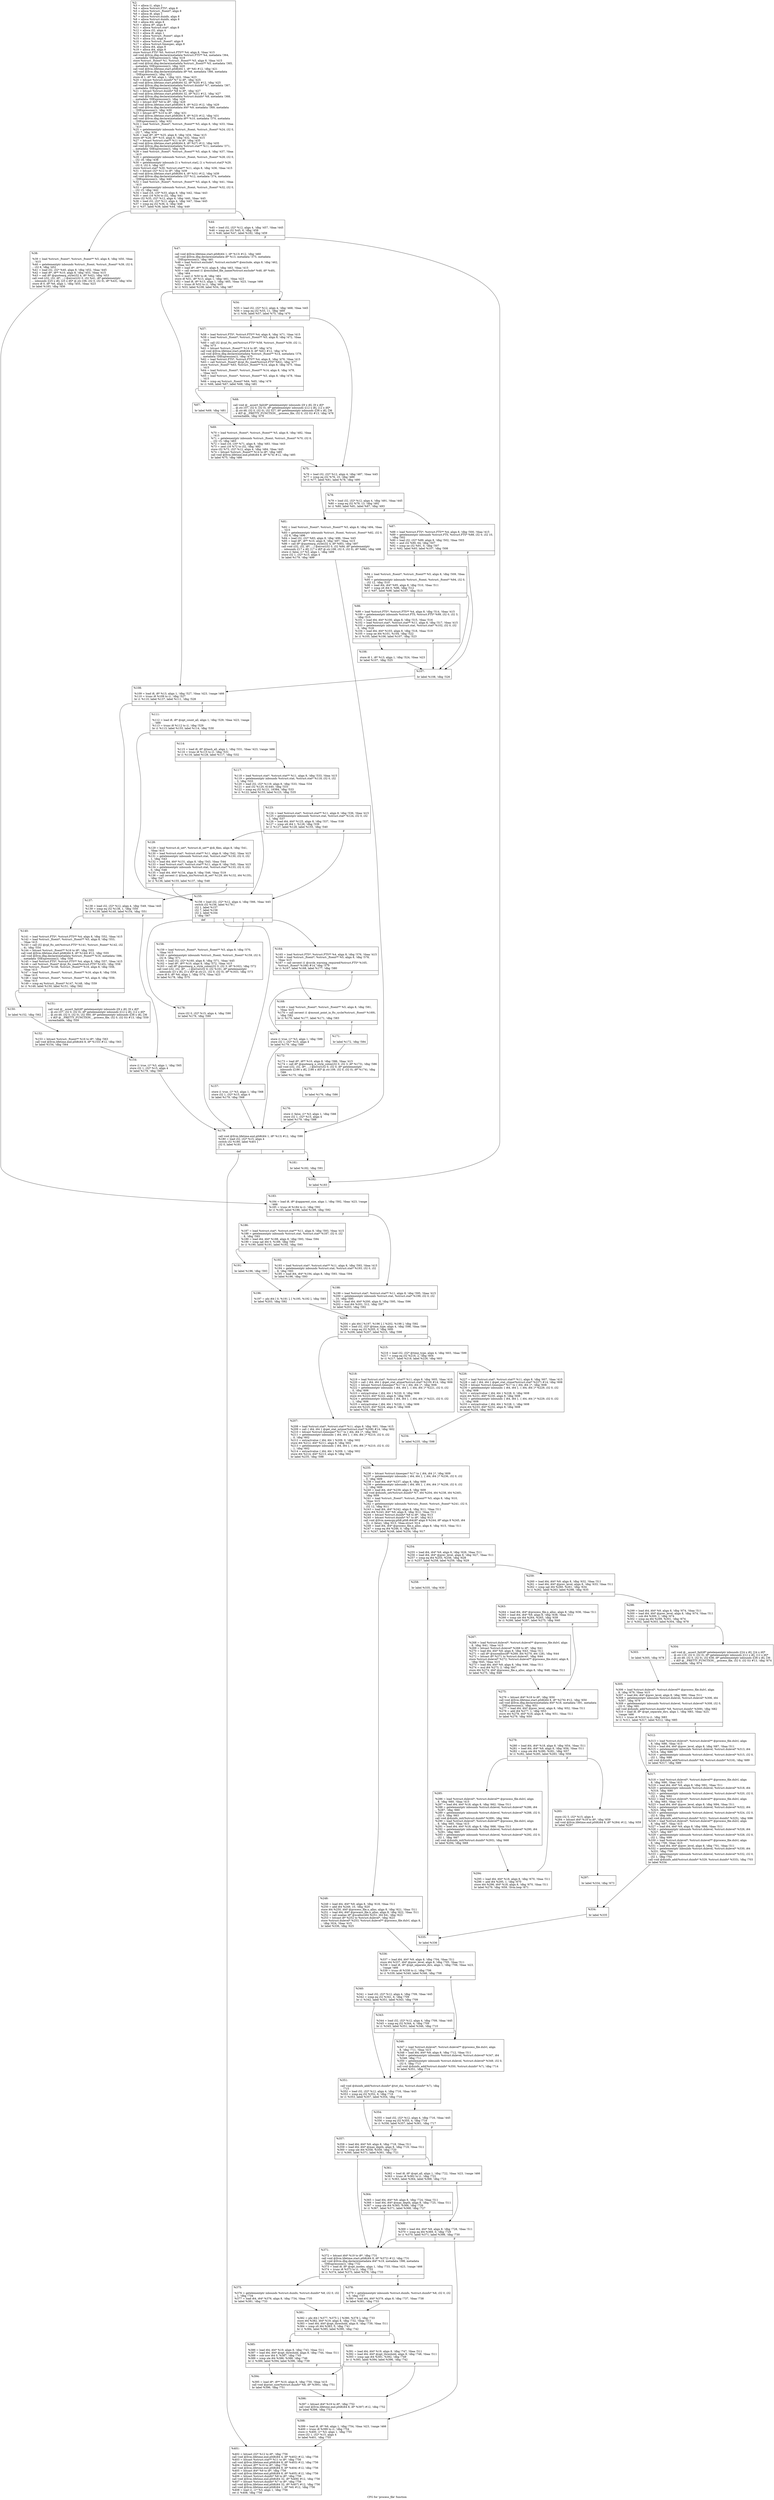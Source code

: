digraph "CFG for 'process_file' function" {
	label="CFG for 'process_file' function";

	Node0x1e4fa10 [shape=record,label="{%2:\l  %3 = alloca i1, align 1\l  %4 = alloca %struct.FTS*, align 8\l  %5 = alloca %struct._ftsent*, align 8\l  %6 = alloca i8, align 1\l  %7 = alloca %struct.duinfo, align 8\l  %8 = alloca %struct.duinfo, align 8\l  %9 = alloca i64, align 8\l  %10 = alloca i8*, align 8\l  %11 = alloca %struct.stat*, align 8\l  %12 = alloca i32, align 4\l  %13 = alloca i8, align 1\l  %14 = alloca %struct._ftsent*, align 8\l  %15 = alloca i32, align 4\l  %16 = alloca %struct._ftsent*, align 8\l  %17 = alloca %struct.timespec, align 8\l  %18 = alloca i64, align 8\l  %19 = alloca i64, align 8\l  store %struct.FTS* %0, %struct.FTS** %4, align 8, !tbaa !415\l  call void @llvm.dbg.declare(metadata %struct.FTS** %4, metadata !364,\l... metadata !DIExpression()), !dbg !419\l  store %struct._ftsent* %1, %struct._ftsent** %5, align 8, !tbaa !415\l  call void @llvm.dbg.declare(metadata %struct._ftsent** %5, metadata !365,\l... metadata !DIExpression()), !dbg !420\l  call void @llvm.lifetime.start.p0i8(i64 1, i8* %6) #12, !dbg !421\l  call void @llvm.dbg.declare(metadata i8* %6, metadata !366, metadata\l... !DIExpression()), !dbg !422\l  store i8 1, i8* %6, align 1, !dbg !422, !tbaa !423\l  %20 = bitcast %struct.duinfo* %7 to i8*, !dbg !425\l  call void @llvm.lifetime.start.p0i8(i64 32, i8* %20) #12, !dbg !425\l  call void @llvm.dbg.declare(metadata %struct.duinfo* %7, metadata !367,\l... metadata !DIExpression()), !dbg !426\l  %21 = bitcast %struct.duinfo* %8 to i8*, !dbg !427\l  call void @llvm.lifetime.start.p0i8(i64 32, i8* %21) #12, !dbg !427\l  call void @llvm.dbg.declare(metadata %struct.duinfo* %8, metadata !368,\l... metadata !DIExpression()), !dbg !428\l  %22 = bitcast i64* %9 to i8*, !dbg !429\l  call void @llvm.lifetime.start.p0i8(i64 8, i8* %22) #12, !dbg !429\l  call void @llvm.dbg.declare(metadata i64* %9, metadata !369, metadata\l... !DIExpression()), !dbg !430\l  %23 = bitcast i8** %10 to i8*, !dbg !431\l  call void @llvm.lifetime.start.p0i8(i64 8, i8* %23) #12, !dbg !431\l  call void @llvm.dbg.declare(metadata i8** %10, metadata !370, metadata\l... !DIExpression()), !dbg !432\l  %24 = load %struct._ftsent*, %struct._ftsent** %5, align 8, !dbg !433, !tbaa\l... !415\l  %25 = getelementptr inbounds %struct._ftsent, %struct._ftsent* %24, i32 0,\l... i32 7, !dbg !434\l  %26 = load i8*, i8** %25, align 8, !dbg !434, !tbaa !415\l  store i8* %26, i8** %10, align 8, !dbg !432, !tbaa !415\l  %27 = bitcast %struct.stat** %11 to i8*, !dbg !435\l  call void @llvm.lifetime.start.p0i8(i64 8, i8* %27) #12, !dbg !435\l  call void @llvm.dbg.declare(metadata %struct.stat** %11, metadata !371,\l... metadata !DIExpression()), !dbg !436\l  %28 = load %struct._ftsent*, %struct._ftsent** %5, align 8, !dbg !437, !tbaa\l... !415\l  %29 = getelementptr inbounds %struct._ftsent, %struct._ftsent* %28, i32 0,\l... i32 18, !dbg !438\l  %30 = getelementptr inbounds [1 x %struct.stat], [1 x %struct.stat]* %29,\l... i32 0, i32 0, !dbg !437\l  store %struct.stat* %30, %struct.stat** %11, align 8, !dbg !436, !tbaa !415\l  %31 = bitcast i32* %12 to i8*, !dbg !439\l  call void @llvm.lifetime.start.p0i8(i64 4, i8* %31) #12, !dbg !439\l  call void @llvm.dbg.declare(metadata i32* %12, metadata !374, metadata\l... !DIExpression()), !dbg !440\l  %32 = load %struct._ftsent*, %struct._ftsent** %5, align 8, !dbg !441, !tbaa\l... !415\l  %33 = getelementptr inbounds %struct._ftsent, %struct._ftsent* %32, i32 0,\l... i32 15, !dbg !442\l  %34 = load i16, i16* %33, align 8, !dbg !442, !tbaa !443\l  %35 = zext i16 %34 to i32, !dbg !441\l  store i32 %35, i32* %12, align 4, !dbg !440, !tbaa !445\l  %36 = load i32, i32* %12, align 4, !dbg !447, !tbaa !445\l  %37 = icmp eq i32 %36, 4, !dbg !448\l  br i1 %37, label %38, label %44, !dbg !449\l|{<s0>T|<s1>F}}"];
	Node0x1e4fa10:s0 -> Node0x1e56ae0;
	Node0x1e4fa10:s1 -> Node0x1e56b30;
	Node0x1e56ae0 [shape=record,label="{%38:\l\l  %39 = load %struct._ftsent*, %struct._ftsent** %5, align 8, !dbg !450, !tbaa\l... !415\l  %40 = getelementptr inbounds %struct._ftsent, %struct._ftsent* %39, i32 0,\l... i32 8, !dbg !452\l  %41 = load i32, i32* %40, align 8, !dbg !452, !tbaa !445\l  %42 = load i8*, i8** %10, align 8, !dbg !453, !tbaa !415\l  %43 = call i8* @quotearg_style(i32 4, i8* %42), !dbg !453\l  call void (i32, i32, i8*, ...) @error(i32 0, i32 %41, i8* getelementptr\l... inbounds ([25 x i8], [25 x i8]* @.str.106, i32 0, i32 0), i8* %43), !dbg !454\l  store i8 0, i8* %6, align 1, !dbg !455, !tbaa !423\l  br label %183, !dbg !456\l}"];
	Node0x1e56ae0 -> Node0x1e57800;
	Node0x1e56b30 [shape=record,label="{%44:\l\l  %45 = load i32, i32* %12, align 4, !dbg !457, !tbaa !445\l  %46 = icmp ne i32 %45, 6, !dbg !458\l  br i1 %46, label %47, label %182, !dbg !459\l|{<s0>T|<s1>F}}"];
	Node0x1e56b30:s0 -> Node0x1e56b80;
	Node0x1e56b30:s1 -> Node0x1e577b0;
	Node0x1e56b80 [shape=record,label="{%47:\l\l  call void @llvm.lifetime.start.p0i8(i64 1, i8* %13) #12, !dbg !460\l  call void @llvm.dbg.declare(metadata i8* %13, metadata !375, metadata\l... !DIExpression()), !dbg !461\l  %48 = load %struct.exclude*, %struct.exclude** @exclude, align 8, !dbg !462,\l... !tbaa !415\l  %49 = load i8*, i8** %10, align 8, !dbg !463, !tbaa !415\l  %50 = call zeroext i1 @excluded_file_name(%struct.exclude* %48, i8* %49),\l... !dbg !464\l  %51 = zext i1 %50 to i8, !dbg !461\l  store i8 %51, i8* %13, align 1, !dbg !461, !tbaa !423\l  %52 = load i8, i8* %13, align 1, !dbg !465, !tbaa !423, !range !466\l  %53 = trunc i8 %52 to i1, !dbg !465\l  br i1 %53, label %108, label %54, !dbg !467\l|{<s0>T|<s1>F}}"];
	Node0x1e56b80:s0 -> Node0x1e56fe0;
	Node0x1e56b80:s1 -> Node0x1e56bd0;
	Node0x1e56bd0 [shape=record,label="{%54:\l\l  %55 = load i32, i32* %12, align 4, !dbg !468, !tbaa !445\l  %56 = icmp eq i32 %55, 11, !dbg !469\l  br i1 %56, label %57, label %75, !dbg !470\l|{<s0>T|<s1>F}}"];
	Node0x1e56bd0:s0 -> Node0x1e56c20;
	Node0x1e56bd0:s1 -> Node0x1e56d60;
	Node0x1e56c20 [shape=record,label="{%57:\l\l  %58 = load %struct.FTS*, %struct.FTS** %4, align 8, !dbg !471, !tbaa !415\l  %59 = load %struct._ftsent*, %struct._ftsent** %5, align 8, !dbg !472, !tbaa\l... !415\l  %60 = call i32 @rpl_fts_set(%struct.FTS* %58, %struct._ftsent* %59, i32 1),\l... !dbg !473\l  %61 = bitcast %struct._ftsent** %14 to i8*, !dbg !474\l  call void @llvm.lifetime.start.p0i8(i64 8, i8* %61) #12, !dbg !474\l  call void @llvm.dbg.declare(metadata %struct._ftsent** %14, metadata !379,\l... metadata !DIExpression()), !dbg !475\l  %62 = load %struct.FTS*, %struct.FTS** %4, align 8, !dbg !476, !tbaa !415\l  %63 = call %struct._ftsent* @rpl_fts_read(%struct.FTS* %62), !dbg !477\l  store %struct._ftsent* %63, %struct._ftsent** %14, align 8, !dbg !475, !tbaa\l... !415\l  %64 = load %struct._ftsent*, %struct._ftsent** %14, align 8, !dbg !478,\l... !tbaa !415\l  %65 = load %struct._ftsent*, %struct._ftsent** %5, align 8, !dbg !478, !tbaa\l... !415\l  %66 = icmp eq %struct._ftsent* %64, %65, !dbg !478\l  br i1 %66, label %67, label %68, !dbg !481\l|{<s0>T|<s1>F}}"];
	Node0x1e56c20:s0 -> Node0x1e56c70;
	Node0x1e56c20:s1 -> Node0x1e56cc0;
	Node0x1e56c70 [shape=record,label="{%67:\l\l  br label %69, !dbg !481\l}"];
	Node0x1e56c70 -> Node0x1e56d10;
	Node0x1e56cc0 [shape=record,label="{%68:\l\l  call void @__assert_fail(i8* getelementptr inbounds ([9 x i8], [9 x i8]*\l... @.str.107, i32 0, i32 0), i8* getelementptr inbounds ([12 x i8], [12 x i8]*\l... @.str.48, i32 0, i32 0), i32 527, i8* getelementptr inbounds ([36 x i8], [36\l... x i8]* @__PRETTY_FUNCTION__.process_file, i32 0, i32 0)) #13, !dbg !478\l  unreachable, !dbg !478\l}"];
	Node0x1e56d10 [shape=record,label="{%69:\l\l  %70 = load %struct._ftsent*, %struct._ftsent** %5, align 8, !dbg !482, !tbaa\l... !415\l  %71 = getelementptr inbounds %struct._ftsent, %struct._ftsent* %70, i32 0,\l... i32 15, !dbg !483\l  %72 = load i16, i16* %71, align 8, !dbg !483, !tbaa !443\l  %73 = zext i16 %72 to i32, !dbg !482\l  store i32 %73, i32* %12, align 4, !dbg !484, !tbaa !445\l  %74 = bitcast %struct._ftsent** %14 to i8*, !dbg !485\l  call void @llvm.lifetime.end.p0i8(i64 8, i8* %74) #12, !dbg !485\l  br label %75, !dbg !486\l}"];
	Node0x1e56d10 -> Node0x1e56d60;
	Node0x1e56d60 [shape=record,label="{%75:\l\l  %76 = load i32, i32* %12, align 4, !dbg !487, !tbaa !445\l  %77 = icmp eq i32 %76, 10, !dbg !489\l  br i1 %77, label %81, label %78, !dbg !490\l|{<s0>T|<s1>F}}"];
	Node0x1e56d60:s0 -> Node0x1e56e00;
	Node0x1e56d60:s1 -> Node0x1e56db0;
	Node0x1e56db0 [shape=record,label="{%78:\l\l  %79 = load i32, i32* %12, align 4, !dbg !491, !tbaa !445\l  %80 = icmp eq i32 %79, 13, !dbg !492\l  br i1 %80, label %81, label %87, !dbg !493\l|{<s0>T|<s1>F}}"];
	Node0x1e56db0:s0 -> Node0x1e56e00;
	Node0x1e56db0:s1 -> Node0x1e56e50;
	Node0x1e56e00 [shape=record,label="{%81:\l\l  %82 = load %struct._ftsent*, %struct._ftsent** %5, align 8, !dbg !494, !tbaa\l... !415\l  %83 = getelementptr inbounds %struct._ftsent, %struct._ftsent* %82, i32 0,\l... i32 8, !dbg !496\l  %84 = load i32, i32* %83, align 8, !dbg !496, !tbaa !445\l  %85 = load i8*, i8** %10, align 8, !dbg !497, !tbaa !415\l  %86 = call i8* @quotearg_style(i32 4, i8* %85), !dbg !497\l  call void (i32, i32, i8*, ...) @error(i32 0, i32 %84, i8* getelementptr\l... inbounds ([17 x i8], [17 x i8]* @.str.108, i32 0, i32 0), i8* %86), !dbg !498\l  store i1 false, i1* %3, align 1, !dbg !499\l  store i32 1, i32* %15, align 4\l  br label %179, !dbg !499\l}"];
	Node0x1e56e00 -> Node0x1e57710;
	Node0x1e56e50 [shape=record,label="{%87:\l\l  %88 = load %struct.FTS*, %struct.FTS** %4, align 8, !dbg !500, !tbaa !415\l  %89 = getelementptr inbounds %struct.FTS, %struct.FTS* %88, i32 0, i32 10,\l... !dbg !502\l  %90 = load i32, i32* %89, align 8, !dbg !502, !tbaa !503\l  %91 = and i32 %90, 64, !dbg !507\l  %92 = icmp ne i32 %91, 0, !dbg !507\l  br i1 %92, label %93, label %107, !dbg !508\l|{<s0>T|<s1>F}}"];
	Node0x1e56e50:s0 -> Node0x1e56ea0;
	Node0x1e56e50:s1 -> Node0x1e56f90;
	Node0x1e56ea0 [shape=record,label="{%93:\l\l  %94 = load %struct._ftsent*, %struct._ftsent** %5, align 8, !dbg !509, !tbaa\l... !415\l  %95 = getelementptr inbounds %struct._ftsent, %struct._ftsent* %94, i32 0,\l... i32 12, !dbg !510\l  %96 = load i64, i64* %95, align 8, !dbg !510, !tbaa !511\l  %97 = icmp slt i64 0, %96, !dbg !512\l  br i1 %97, label %98, label %107, !dbg !513\l|{<s0>T|<s1>F}}"];
	Node0x1e56ea0:s0 -> Node0x1e56ef0;
	Node0x1e56ea0:s1 -> Node0x1e56f90;
	Node0x1e56ef0 [shape=record,label="{%98:\l\l  %99 = load %struct.FTS*, %struct.FTS** %4, align 8, !dbg !514, !tbaa !415\l  %100 = getelementptr inbounds %struct.FTS, %struct.FTS* %99, i32 0, i32 3,\l... !dbg !515\l  %101 = load i64, i64* %100, align 8, !dbg !515, !tbaa !516\l  %102 = load %struct.stat*, %struct.stat** %11, align 8, !dbg !517, !tbaa !415\l  %103 = getelementptr inbounds %struct.stat, %struct.stat* %102, i32 0, i32\l... 0, !dbg !518\l  %104 = load i64, i64* %103, align 8, !dbg !518, !tbaa !519\l  %105 = icmp ne i64 %101, %104, !dbg !522\l  br i1 %105, label %106, label %107, !dbg !523\l|{<s0>T|<s1>F}}"];
	Node0x1e56ef0:s0 -> Node0x1e56f40;
	Node0x1e56ef0:s1 -> Node0x1e56f90;
	Node0x1e56f40 [shape=record,label="{%106:\l\l  store i8 1, i8* %13, align 1, !dbg !524, !tbaa !423\l  br label %107, !dbg !525\l}"];
	Node0x1e56f40 -> Node0x1e56f90;
	Node0x1e56f90 [shape=record,label="{%107:\l\l  br label %108, !dbg !526\l}"];
	Node0x1e56f90 -> Node0x1e56fe0;
	Node0x1e56fe0 [shape=record,label="{%108:\l\l  %109 = load i8, i8* %13, align 1, !dbg !527, !tbaa !423, !range !466\l  %110 = trunc i8 %109 to i1, !dbg !527\l  br i1 %110, label %137, label %111, !dbg !528\l|{<s0>T|<s1>F}}"];
	Node0x1e56fe0:s0 -> Node0x1e571c0;
	Node0x1e56fe0:s1 -> Node0x1e57030;
	Node0x1e57030 [shape=record,label="{%111:\l\l  %112 = load i8, i8* @opt_count_all, align 1, !dbg !529, !tbaa !423, !range\l... !466\l  %113 = trunc i8 %112 to i1, !dbg !529\l  br i1 %113, label %155, label %114, !dbg !530\l|{<s0>T|<s1>F}}"];
	Node0x1e57030:s0 -> Node0x1e573a0;
	Node0x1e57030:s1 -> Node0x1e57080;
	Node0x1e57080 [shape=record,label="{%114:\l\l  %115 = load i8, i8* @hash_all, align 1, !dbg !531, !tbaa !423, !range !466\l  %116 = trunc i8 %115 to i1, !dbg !531\l  br i1 %116, label %128, label %117, !dbg !532\l|{<s0>T|<s1>F}}"];
	Node0x1e57080:s0 -> Node0x1e57170;
	Node0x1e57080:s1 -> Node0x1e570d0;
	Node0x1e570d0 [shape=record,label="{%117:\l\l  %118 = load %struct.stat*, %struct.stat** %11, align 8, !dbg !533, !tbaa !415\l  %119 = getelementptr inbounds %struct.stat, %struct.stat* %118, i32 0, i32\l... 3, !dbg !533\l  %120 = load i32, i32* %119, align 8, !dbg !533, !tbaa !534\l  %121 = and i32 %120, 61440, !dbg !533\l  %122 = icmp eq i32 %121, 16384, !dbg !533\l  br i1 %122, label %155, label %123, !dbg !535\l|{<s0>T|<s1>F}}"];
	Node0x1e570d0:s0 -> Node0x1e573a0;
	Node0x1e570d0:s1 -> Node0x1e57120;
	Node0x1e57120 [shape=record,label="{%123:\l\l  %124 = load %struct.stat*, %struct.stat** %11, align 8, !dbg !536, !tbaa !415\l  %125 = getelementptr inbounds %struct.stat, %struct.stat* %124, i32 0, i32\l... 2, !dbg !537\l  %126 = load i64, i64* %125, align 8, !dbg !537, !tbaa !538\l  %127 = icmp ult i64 1, %126, !dbg !539\l  br i1 %127, label %128, label %155, !dbg !540\l|{<s0>T|<s1>F}}"];
	Node0x1e57120:s0 -> Node0x1e57170;
	Node0x1e57120:s1 -> Node0x1e573a0;
	Node0x1e57170 [shape=record,label="{%128:\l\l  %129 = load %struct.di_set*, %struct.di_set** @di_files, align 8, !dbg !541,\l... !tbaa !415\l  %130 = load %struct.stat*, %struct.stat** %11, align 8, !dbg !542, !tbaa !415\l  %131 = getelementptr inbounds %struct.stat, %struct.stat* %130, i32 0, i32\l... 1, !dbg !543\l  %132 = load i64, i64* %131, align 8, !dbg !543, !tbaa !544\l  %133 = load %struct.stat*, %struct.stat** %11, align 8, !dbg !545, !tbaa !415\l  %134 = getelementptr inbounds %struct.stat, %struct.stat* %133, i32 0, i32\l... 0, !dbg !546\l  %135 = load i64, i64* %134, align 8, !dbg !546, !tbaa !519\l  %136 = call zeroext i1 @hash_ins(%struct.di_set* %129, i64 %132, i64 %135),\l... !dbg !547\l  br i1 %136, label %155, label %137, !dbg !548\l|{<s0>T|<s1>F}}"];
	Node0x1e57170:s0 -> Node0x1e573a0;
	Node0x1e57170:s1 -> Node0x1e571c0;
	Node0x1e571c0 [shape=record,label="{%137:\l\l  %138 = load i32, i32* %12, align 4, !dbg !549, !tbaa !445\l  %139 = icmp eq i32 %138, 1, !dbg !550\l  br i1 %139, label %140, label %154, !dbg !551\l|{<s0>T|<s1>F}}"];
	Node0x1e571c0:s0 -> Node0x1e57210;
	Node0x1e571c0:s1 -> Node0x1e57350;
	Node0x1e57210 [shape=record,label="{%140:\l\l  %141 = load %struct.FTS*, %struct.FTS** %4, align 8, !dbg !552, !tbaa !415\l  %142 = load %struct._ftsent*, %struct._ftsent** %5, align 8, !dbg !553,\l... !tbaa !415\l  %143 = call i32 @rpl_fts_set(%struct.FTS* %141, %struct._ftsent* %142, i32\l... 4), !dbg !554\l  %144 = bitcast %struct._ftsent** %16 to i8*, !dbg !555\l  call void @llvm.lifetime.start.p0i8(i64 8, i8* %144) #12, !dbg !555\l  call void @llvm.dbg.declare(metadata %struct._ftsent** %16, metadata !386,\l... metadata !DIExpression()), !dbg !556\l  %145 = load %struct.FTS*, %struct.FTS** %4, align 8, !dbg !557, !tbaa !415\l  %146 = call %struct._ftsent* @rpl_fts_read(%struct.FTS* %145), !dbg !558\l  store %struct._ftsent* %146, %struct._ftsent** %16, align 8, !dbg !556,\l... !tbaa !415\l  %147 = load %struct._ftsent*, %struct._ftsent** %16, align 8, !dbg !559,\l... !tbaa !415\l  %148 = load %struct._ftsent*, %struct._ftsent** %5, align 8, !dbg !559,\l... !tbaa !415\l  %149 = icmp eq %struct._ftsent* %147, %148, !dbg !559\l  br i1 %149, label %150, label %151, !dbg !562\l|{<s0>T|<s1>F}}"];
	Node0x1e57210:s0 -> Node0x1e57260;
	Node0x1e57210:s1 -> Node0x1e572b0;
	Node0x1e57260 [shape=record,label="{%150:\l\l  br label %152, !dbg !562\l}"];
	Node0x1e57260 -> Node0x1e57300;
	Node0x1e572b0 [shape=record,label="{%151:\l\l  call void @__assert_fail(i8* getelementptr inbounds ([9 x i8], [9 x i8]*\l... @.str.107, i32 0, i32 0), i8* getelementptr inbounds ([12 x i8], [12 x i8]*\l... @.str.48, i32 0, i32 0), i32 560, i8* getelementptr inbounds ([36 x i8], [36\l... x i8]* @__PRETTY_FUNCTION__.process_file, i32 0, i32 0)) #13, !dbg !559\l  unreachable, !dbg !559\l}"];
	Node0x1e57300 [shape=record,label="{%152:\l\l  %153 = bitcast %struct._ftsent** %16 to i8*, !dbg !563\l  call void @llvm.lifetime.end.p0i8(i64 8, i8* %153) #12, !dbg !563\l  br label %154, !dbg !564\l}"];
	Node0x1e57300 -> Node0x1e57350;
	Node0x1e57350 [shape=record,label="{%154:\l\l  store i1 true, i1* %3, align 1, !dbg !565\l  store i32 1, i32* %15, align 4\l  br label %179, !dbg !565\l}"];
	Node0x1e57350 -> Node0x1e57710;
	Node0x1e573a0 [shape=record,label="{%155:\l\l  %156 = load i32, i32* %12, align 4, !dbg !566, !tbaa !445\l  switch i32 %156, label %178 [\l    i32 1, label %157\l    i32 7, label %158\l    i32 2, label %164\l  ], !dbg !567\l|{<s0>def|<s1>1|<s2>7|<s3>2}}"];
	Node0x1e573a0:s0 -> Node0x1e576c0;
	Node0x1e573a0:s1 -> Node0x1e573f0;
	Node0x1e573a0:s2 -> Node0x1e57440;
	Node0x1e573a0:s3 -> Node0x1e57490;
	Node0x1e573f0 [shape=record,label="{%157:\l\l  store i1 true, i1* %3, align 1, !dbg !568\l  store i32 1, i32* %15, align 4\l  br label %179, !dbg !568\l}"];
	Node0x1e573f0 -> Node0x1e57710;
	Node0x1e57440 [shape=record,label="{%158:\l\l  %159 = load %struct._ftsent*, %struct._ftsent** %5, align 8, !dbg !570,\l... !tbaa !415\l  %160 = getelementptr inbounds %struct._ftsent, %struct._ftsent* %159, i32 0,\l... i32 8, !dbg !571\l  %161 = load i32, i32* %160, align 8, !dbg !571, !tbaa !445\l  %162 = load i8*, i8** %10, align 8, !dbg !572, !tbaa !415\l  %163 = call i8* @quotearg_n_style_colon(i32 0, i32 3, i8* %162), !dbg !572\l  call void (i32, i32, i8*, ...) @error(i32 0, i32 %161, i8* getelementptr\l... inbounds ([3 x i8], [3 x i8]* @.str.21, i32 0, i32 0), i8* %163), !dbg !573\l  store i8 0, i8* %6, align 1, !dbg !574, !tbaa !423\l  br label %178, !dbg !575\l}"];
	Node0x1e57440 -> Node0x1e576c0;
	Node0x1e57490 [shape=record,label="{%164:\l\l  %165 = load %struct.FTS*, %struct.FTS** %4, align 8, !dbg !576, !tbaa !415\l  %166 = load %struct._ftsent*, %struct._ftsent** %5, align 8, !dbg !578,\l... !tbaa !415\l  %167 = call zeroext i1 @cycle_warning_required(%struct.FTS* %165,\l... %struct._ftsent* %166) #14, !dbg !579\l  br i1 %167, label %168, label %177, !dbg !580\l|{<s0>T|<s1>F}}"];
	Node0x1e57490:s0 -> Node0x1e574e0;
	Node0x1e57490:s1 -> Node0x1e57670;
	Node0x1e574e0 [shape=record,label="{%168:\l\l  %169 = load %struct._ftsent*, %struct._ftsent** %5, align 8, !dbg !581,\l... !tbaa !415\l  %170 = call zeroext i1 @mount_point_in_fts_cycle(%struct._ftsent* %169),\l... !dbg !582\l  br i1 %170, label %177, label %171, !dbg !583\l|{<s0>T|<s1>F}}"];
	Node0x1e574e0:s0 -> Node0x1e57670;
	Node0x1e574e0:s1 -> Node0x1e57530;
	Node0x1e57530 [shape=record,label="{%171:\l\l  br label %172, !dbg !584\l}"];
	Node0x1e57530 -> Node0x1e57580;
	Node0x1e57580 [shape=record,label="{%172:\l\l  %173 = load i8*, i8** %10, align 8, !dbg !586, !tbaa !415\l  %174 = call i8* @quotearg_n_style_colon(i32 0, i32 3, i8* %173), !dbg !586\l  call void (i32, i32, i8*, ...) @error(i32 0, i32 0, i8* getelementptr\l... inbounds ([186 x i8], [186 x i8]* @.str.109, i32 0, i32 0), i8* %174), !dbg\l... !586\l  br label %175, !dbg !586\l}"];
	Node0x1e57580 -> Node0x1e575d0;
	Node0x1e575d0 [shape=record,label="{%175:\l\l  br label %176, !dbg !586\l}"];
	Node0x1e575d0 -> Node0x1e57620;
	Node0x1e57620 [shape=record,label="{%176:\l\l  store i1 false, i1* %3, align 1, !dbg !588\l  store i32 1, i32* %15, align 4\l  br label %179, !dbg !588\l}"];
	Node0x1e57620 -> Node0x1e57710;
	Node0x1e57670 [shape=record,label="{%177:\l\l  store i1 true, i1* %3, align 1, !dbg !589\l  store i32 1, i32* %15, align 4\l  br label %179, !dbg !589\l}"];
	Node0x1e57670 -> Node0x1e57710;
	Node0x1e576c0 [shape=record,label="{%178:\l\l  store i32 0, i32* %15, align 4, !dbg !590\l  br label %179, !dbg !590\l}"];
	Node0x1e576c0 -> Node0x1e57710;
	Node0x1e57710 [shape=record,label="{%179:\l\l  call void @llvm.lifetime.end.p0i8(i64 1, i8* %13) #12, !dbg !590\l  %180 = load i32, i32* %15, align 4\l  switch i32 %180, label %401 [\l    i32 0, label %181\l  ]\l|{<s0>def|<s1>0}}"];
	Node0x1e57710:s0 -> Node0x1e58840;
	Node0x1e57710:s1 -> Node0x1e57760;
	Node0x1e57760 [shape=record,label="{%181:\l\l  br label %182, !dbg !591\l}"];
	Node0x1e57760 -> Node0x1e577b0;
	Node0x1e577b0 [shape=record,label="{%182:\l\l  br label %183\l}"];
	Node0x1e577b0 -> Node0x1e57800;
	Node0x1e57800 [shape=record,label="{%183:\l\l  %184 = load i8, i8* @apparent_size, align 1, !dbg !592, !tbaa !423, !range\l... !466\l  %185 = trunc i8 %184 to i1, !dbg !592\l  br i1 %185, label %186, label %198, !dbg !592\l|{<s0>T|<s1>F}}"];
	Node0x1e57800:s0 -> Node0x1e57850;
	Node0x1e57800:s1 -> Node0x1e57990;
	Node0x1e57850 [shape=record,label="{%186:\l\l  %187 = load %struct.stat*, %struct.stat** %11, align 8, !dbg !593, !tbaa !415\l  %188 = getelementptr inbounds %struct.stat, %struct.stat* %187, i32 0, i32\l... 8, !dbg !593\l  %189 = load i64, i64* %188, align 8, !dbg !593, !tbaa !594\l  %190 = icmp sgt i64 0, %189, !dbg !593\l  br i1 %190, label %191, label %192, !dbg !593\l|{<s0>T|<s1>F}}"];
	Node0x1e57850:s0 -> Node0x1e578a0;
	Node0x1e57850:s1 -> Node0x1e578f0;
	Node0x1e578a0 [shape=record,label="{%191:\l\l  br label %196, !dbg !593\l}"];
	Node0x1e578a0 -> Node0x1e57940;
	Node0x1e578f0 [shape=record,label="{%192:\l\l  %193 = load %struct.stat*, %struct.stat** %11, align 8, !dbg !593, !tbaa !415\l  %194 = getelementptr inbounds %struct.stat, %struct.stat* %193, i32 0, i32\l... 8, !dbg !593\l  %195 = load i64, i64* %194, align 8, !dbg !593, !tbaa !594\l  br label %196, !dbg !593\l}"];
	Node0x1e578f0 -> Node0x1e57940;
	Node0x1e57940 [shape=record,label="{%196:\l\l  %197 = phi i64 [ 0, %191 ], [ %195, %192 ], !dbg !593\l  br label %203, !dbg !592\l}"];
	Node0x1e57940 -> Node0x1e579e0;
	Node0x1e57990 [shape=record,label="{%198:\l\l  %199 = load %struct.stat*, %struct.stat** %11, align 8, !dbg !595, !tbaa !415\l  %200 = getelementptr inbounds %struct.stat, %struct.stat* %199, i32 0, i32\l... 10, !dbg !595\l  %201 = load i64, i64* %200, align 8, !dbg !595, !tbaa !596\l  %202 = mul i64 %201, 512, !dbg !597\l  br label %203, !dbg !592\l}"];
	Node0x1e57990 -> Node0x1e579e0;
	Node0x1e579e0 [shape=record,label="{%203:\l\l  %204 = phi i64 [ %197, %196 ], [ %202, %198 ], !dbg !592\l  %205 = load i32, i32* @time_type, align 4, !dbg !598, !tbaa !599\l  %206 = icmp eq i32 %205, 0, !dbg !600\l  br i1 %206, label %207, label %215, !dbg !598\l|{<s0>T|<s1>F}}"];
	Node0x1e579e0:s0 -> Node0x1e57a30;
	Node0x1e579e0:s1 -> Node0x1e57a80;
	Node0x1e57a30 [shape=record,label="{%207:\l\l  %208 = load %struct.stat*, %struct.stat** %11, align 8, !dbg !601, !tbaa !415\l  %209 = call \{ i64, i64 \} @get_stat_mtime(%struct.stat* %208) #14, !dbg !602\l  %210 = bitcast %struct.timespec* %17 to \{ i64, i64 \}*, !dbg !602\l  %211 = getelementptr inbounds \{ i64, i64 \}, \{ i64, i64 \}* %210, i32 0, i32\l... 0, !dbg !602\l  %212 = extractvalue \{ i64, i64 \} %209, 0, !dbg !602\l  store i64 %212, i64* %211, align 8, !dbg !602\l  %213 = getelementptr inbounds \{ i64, i64 \}, \{ i64, i64 \}* %210, i32 0, i32\l... 1, !dbg !602\l  %214 = extractvalue \{ i64, i64 \} %209, 1, !dbg !602\l  store i64 %214, i64* %213, align 8, !dbg !602\l  br label %235, !dbg !598\l}"];
	Node0x1e57a30 -> Node0x1e57bc0;
	Node0x1e57a80 [shape=record,label="{%215:\l\l  %216 = load i32, i32* @time_type, align 4, !dbg !603, !tbaa !599\l  %217 = icmp eq i32 %216, 2, !dbg !604\l  br i1 %217, label %218, label %226, !dbg !603\l|{<s0>T|<s1>F}}"];
	Node0x1e57a80:s0 -> Node0x1e57ad0;
	Node0x1e57a80:s1 -> Node0x1e57b20;
	Node0x1e57ad0 [shape=record,label="{%218:\l\l  %219 = load %struct.stat*, %struct.stat** %11, align 8, !dbg !605, !tbaa !415\l  %220 = call \{ i64, i64 \} @get_stat_atime(%struct.stat* %219) #14, !dbg !606\l  %221 = bitcast %struct.timespec* %17 to \{ i64, i64 \}*, !dbg !606\l  %222 = getelementptr inbounds \{ i64, i64 \}, \{ i64, i64 \}* %221, i32 0, i32\l... 0, !dbg !606\l  %223 = extractvalue \{ i64, i64 \} %220, 0, !dbg !606\l  store i64 %223, i64* %222, align 8, !dbg !606\l  %224 = getelementptr inbounds \{ i64, i64 \}, \{ i64, i64 \}* %221, i32 0, i32\l... 1, !dbg !606\l  %225 = extractvalue \{ i64, i64 \} %220, 1, !dbg !606\l  store i64 %225, i64* %224, align 8, !dbg !606\l  br label %234, !dbg !603\l}"];
	Node0x1e57ad0 -> Node0x1e57b70;
	Node0x1e57b20 [shape=record,label="{%226:\l\l  %227 = load %struct.stat*, %struct.stat** %11, align 8, !dbg !607, !tbaa !415\l  %228 = call \{ i64, i64 \} @get_stat_ctime(%struct.stat* %227) #14, !dbg !608\l  %229 = bitcast %struct.timespec* %17 to \{ i64, i64 \}*, !dbg !608\l  %230 = getelementptr inbounds \{ i64, i64 \}, \{ i64, i64 \}* %229, i32 0, i32\l... 0, !dbg !608\l  %231 = extractvalue \{ i64, i64 \} %228, 0, !dbg !608\l  store i64 %231, i64* %230, align 8, !dbg !608\l  %232 = getelementptr inbounds \{ i64, i64 \}, \{ i64, i64 \}* %229, i32 0, i32\l... 1, !dbg !608\l  %233 = extractvalue \{ i64, i64 \} %228, 1, !dbg !608\l  store i64 %233, i64* %232, align 8, !dbg !608\l  br label %234, !dbg !603\l}"];
	Node0x1e57b20 -> Node0x1e57b70;
	Node0x1e57b70 [shape=record,label="{%234:\l\l  br label %235, !dbg !598\l}"];
	Node0x1e57b70 -> Node0x1e57bc0;
	Node0x1e57bc0 [shape=record,label="{%235:\l\l  %236 = bitcast %struct.timespec* %17 to \{ i64, i64 \}*, !dbg !609\l  %237 = getelementptr inbounds \{ i64, i64 \}, \{ i64, i64 \}* %236, i32 0, i32\l... 0, !dbg !609\l  %238 = load i64, i64* %237, align 8, !dbg !609\l  %239 = getelementptr inbounds \{ i64, i64 \}, \{ i64, i64 \}* %236, i32 0, i32\l... 1, !dbg !609\l  %240 = load i64, i64* %239, align 8, !dbg !609\l  call void @duinfo_set(%struct.duinfo* %7, i64 %204, i64 %238, i64 %240),\l... !dbg !609\l  %241 = load %struct._ftsent*, %struct._ftsent** %5, align 8, !dbg !610,\l... !tbaa !415\l  %242 = getelementptr inbounds %struct._ftsent, %struct._ftsent* %241, i32 0,\l... i32 12, !dbg !611\l  %243 = load i64, i64* %242, align 8, !dbg !611, !tbaa !511\l  store i64 %243, i64* %9, align 8, !dbg !612, !tbaa !511\l  %244 = bitcast %struct.duinfo* %8 to i8*, !dbg !613\l  %245 = bitcast %struct.duinfo* %7 to i8*, !dbg !613\l  call void @llvm.memcpy.p0i8.p0i8.i64(i8* align 8 %244, i8* align 8 %245, i64\l... 32, i1 false), !dbg !613, !tbaa.struct !614\l  %246 = load i64, i64* @process_file.n_alloc, align 8, !dbg !615, !tbaa !511\l  %247 = icmp eq i64 %246, 0, !dbg !616\l  br i1 %247, label %248, label %254, !dbg !617\l|{<s0>T|<s1>F}}"];
	Node0x1e57bc0:s0 -> Node0x1e57c10;
	Node0x1e57bc0:s1 -> Node0x1e57c60;
	Node0x1e57c10 [shape=record,label="{%248:\l\l  %249 = load i64, i64* %9, align 8, !dbg !618, !tbaa !511\l  %250 = add i64 %249, 10, !dbg !620\l  store i64 %250, i64* @process_file.n_alloc, align 8, !dbg !621, !tbaa !511\l  %251 = load i64, i64* @process_file.n_alloc, align 8, !dbg !622, !tbaa !511\l  %252 = call noalias i8* @xcalloc(i64 %251, i64 64), !dbg !623\l  %253 = bitcast i8* %252 to %struct.dulevel*, !dbg !623\l  store %struct.dulevel* %253, %struct.dulevel** @process_file.dulvl, align 8,\l... !dbg !624, !tbaa !415\l  br label %336, !dbg !625\l}"];
	Node0x1e57c10 -> Node0x1e58250;
	Node0x1e57c60 [shape=record,label="{%254:\l\l  %255 = load i64, i64* %9, align 8, !dbg !626, !tbaa !511\l  %256 = load i64, i64* @prev_level, align 8, !dbg !627, !tbaa !511\l  %257 = icmp eq i64 %255, %256, !dbg !628\l  br i1 %257, label %258, label %259, !dbg !629\l|{<s0>T|<s1>F}}"];
	Node0x1e57c60:s0 -> Node0x1e57cb0;
	Node0x1e57c60:s1 -> Node0x1e57d00;
	Node0x1e57cb0 [shape=record,label="{%258:\l\l  br label %335, !dbg !630\l}"];
	Node0x1e57cb0 -> Node0x1e58200;
	Node0x1e57d00 [shape=record,label="{%259:\l\l  %260 = load i64, i64* %9, align 8, !dbg !632, !tbaa !511\l  %261 = load i64, i64* @prev_level, align 8, !dbg !633, !tbaa !511\l  %262 = icmp ugt i64 %260, %261, !dbg !634\l  br i1 %262, label %263, label %298, !dbg !635\l|{<s0>T|<s1>F}}"];
	Node0x1e57d00:s0 -> Node0x1e57d50;
	Node0x1e57d00:s1 -> Node0x1e57fd0;
	Node0x1e57d50 [shape=record,label="{%263:\l\l  %264 = load i64, i64* @process_file.n_alloc, align 8, !dbg !636, !tbaa !511\l  %265 = load i64, i64* %9, align 8, !dbg !638, !tbaa !511\l  %266 = icmp ule i64 %264, %265, !dbg !639\l  br i1 %266, label %267, label %275, !dbg !640\l|{<s0>T|<s1>F}}"];
	Node0x1e57d50:s0 -> Node0x1e57da0;
	Node0x1e57d50:s1 -> Node0x1e57df0;
	Node0x1e57da0 [shape=record,label="{%267:\l\l  %268 = load %struct.dulevel*, %struct.dulevel** @process_file.dulvl, align\l... 8, !dbg !641, !tbaa !415\l  %269 = bitcast %struct.dulevel* %268 to i8*, !dbg !641\l  %270 = load i64, i64* %9, align 8, !dbg !643, !tbaa !511\l  %271 = call i8* @xnrealloc(i8* %269, i64 %270, i64 128), !dbg !644\l  %272 = bitcast i8* %271 to %struct.dulevel*, !dbg !644\l  store %struct.dulevel* %272, %struct.dulevel** @process_file.dulvl, align 8,\l... !dbg !645, !tbaa !415\l  %273 = load i64, i64* %9, align 8, !dbg !646, !tbaa !511\l  %274 = mul i64 %273, 2, !dbg !647\l  store i64 %274, i64* @process_file.n_alloc, align 8, !dbg !648, !tbaa !511\l  br label %275, !dbg !649\l}"];
	Node0x1e57da0 -> Node0x1e57df0;
	Node0x1e57df0 [shape=record,label="{%275:\l\l  %276 = bitcast i64* %18 to i8*, !dbg !650\l  call void @llvm.lifetime.start.p0i8(i64 8, i8* %276) #12, !dbg !650\l  call void @llvm.dbg.declare(metadata i64* %18, metadata !391, metadata\l... !DIExpression()), !dbg !651\l  %277 = load i64, i64* @prev_level, align 8, !dbg !652, !tbaa !511\l  %278 = add i64 %277, 1, !dbg !653\l  store i64 %278, i64* %18, align 8, !dbg !651, !tbaa !511\l  br label %279, !dbg !650\l}"];
	Node0x1e57df0 -> Node0x1e57e40;
	Node0x1e57e40 [shape=record,label="{%279:\l\l  %280 = load i64, i64* %18, align 8, !dbg !654, !tbaa !511\l  %281 = load i64, i64* %9, align 8, !dbg !656, !tbaa !511\l  %282 = icmp ule i64 %280, %281, !dbg !657\l  br i1 %282, label %285, label %283, !dbg !658\l|{<s0>T|<s1>F}}"];
	Node0x1e57e40:s0 -> Node0x1e57ee0;
	Node0x1e57e40:s1 -> Node0x1e57e90;
	Node0x1e57e90 [shape=record,label="{%283:\l\l  store i32 5, i32* %15, align 4\l  %284 = bitcast i64* %18 to i8*, !dbg !659\l  call void @llvm.lifetime.end.p0i8(i64 8, i8* %284) #12, !dbg !659\l  br label %297\l}"];
	Node0x1e57e90 -> Node0x1e57f80;
	Node0x1e57ee0 [shape=record,label="{%285:\l\l  %286 = load %struct.dulevel*, %struct.dulevel** @process_file.dulvl, align\l... 8, !dbg !660, !tbaa !415\l  %287 = load i64, i64* %18, align 8, !dbg !662, !tbaa !511\l  %288 = getelementptr inbounds %struct.dulevel, %struct.dulevel* %286, i64\l... %287, !dbg !660\l  %289 = getelementptr inbounds %struct.dulevel, %struct.dulevel* %288, i32 0,\l... i32 0, !dbg !663\l  call void @duinfo_init(%struct.duinfo* %289), !dbg !664\l  %290 = load %struct.dulevel*, %struct.dulevel** @process_file.dulvl, align\l... 8, !dbg !665, !tbaa !415\l  %291 = load i64, i64* %18, align 8, !dbg !666, !tbaa !511\l  %292 = getelementptr inbounds %struct.dulevel, %struct.dulevel* %290, i64\l... %291, !dbg !665\l  %293 = getelementptr inbounds %struct.dulevel, %struct.dulevel* %292, i32 0,\l... i32 1, !dbg !667\l  call void @duinfo_init(%struct.duinfo* %293), !dbg !668\l  br label %294, !dbg !669\l}"];
	Node0x1e57ee0 -> Node0x1e57f30;
	Node0x1e57f30 [shape=record,label="{%294:\l\l  %295 = load i64, i64* %18, align 8, !dbg !670, !tbaa !511\l  %296 = add i64 %295, 1, !dbg !670\l  store i64 %296, i64* %18, align 8, !dbg !670, !tbaa !511\l  br label %279, !dbg !659, !llvm.loop !671\l}"];
	Node0x1e57f30 -> Node0x1e57e40;
	Node0x1e57f80 [shape=record,label="{%297:\l\l  br label %334, !dbg !673\l}"];
	Node0x1e57f80 -> Node0x1e581b0;
	Node0x1e57fd0 [shape=record,label="{%298:\l\l  %299 = load i64, i64* %9, align 8, !dbg !674, !tbaa !511\l  %300 = load i64, i64* @prev_level, align 8, !dbg !674, !tbaa !511\l  %301 = sub i64 %300, 1, !dbg !674\l  %302 = icmp eq i64 %299, %301, !dbg !674\l  br i1 %302, label %303, label %304, !dbg !678\l|{<s0>T|<s1>F}}"];
	Node0x1e57fd0:s0 -> Node0x1e58020;
	Node0x1e57fd0:s1 -> Node0x1e58070;
	Node0x1e58020 [shape=record,label="{%303:\l\l  br label %305, !dbg !678\l}"];
	Node0x1e58020 -> Node0x1e580c0;
	Node0x1e58070 [shape=record,label="{%304:\l\l  call void @__assert_fail(i8* getelementptr inbounds ([24 x i8], [24 x i8]*\l... @.str.110, i32 0, i32 0), i8* getelementptr inbounds ([12 x i8], [12 x i8]*\l... @.str.48, i32 0, i32 0), i32 638, i8* getelementptr inbounds ([36 x i8], [36\l... x i8]* @__PRETTY_FUNCTION__.process_file, i32 0, i32 0)) #13, !dbg !674\l  unreachable, !dbg !674\l}"];
	Node0x1e580c0 [shape=record,label="{%305:\l\l  %306 = load %struct.dulevel*, %struct.dulevel** @process_file.dulvl, align\l... 8, !dbg !679, !tbaa !415\l  %307 = load i64, i64* @prev_level, align 8, !dbg !680, !tbaa !511\l  %308 = getelementptr inbounds %struct.dulevel, %struct.dulevel* %306, i64\l... %307, !dbg !679\l  %309 = getelementptr inbounds %struct.dulevel, %struct.dulevel* %308, i32 0,\l... i32 0, !dbg !681\l  call void @duinfo_add(%struct.duinfo* %8, %struct.duinfo* %309), !dbg !682\l  %310 = load i8, i8* @opt_separate_dirs, align 1, !dbg !683, !tbaa !423,\l... !range !466\l  %311 = trunc i8 %310 to i1, !dbg !683\l  br i1 %311, label %317, label %312, !dbg !685\l|{<s0>T|<s1>F}}"];
	Node0x1e580c0:s0 -> Node0x1e58160;
	Node0x1e580c0:s1 -> Node0x1e58110;
	Node0x1e58110 [shape=record,label="{%312:\l\l  %313 = load %struct.dulevel*, %struct.dulevel** @process_file.dulvl, align\l... 8, !dbg !686, !tbaa !415\l  %314 = load i64, i64* @prev_level, align 8, !dbg !687, !tbaa !511\l  %315 = getelementptr inbounds %struct.dulevel, %struct.dulevel* %313, i64\l... %314, !dbg !686\l  %316 = getelementptr inbounds %struct.dulevel, %struct.dulevel* %315, i32 0,\l... i32 1, !dbg !688\l  call void @duinfo_add(%struct.duinfo* %8, %struct.duinfo* %316), !dbg !689\l  br label %317, !dbg !689\l}"];
	Node0x1e58110 -> Node0x1e58160;
	Node0x1e58160 [shape=record,label="{%317:\l\l  %318 = load %struct.dulevel*, %struct.dulevel** @process_file.dulvl, align\l... 8, !dbg !690, !tbaa !415\l  %319 = load i64, i64* %9, align 8, !dbg !691, !tbaa !511\l  %320 = getelementptr inbounds %struct.dulevel, %struct.dulevel* %318, i64\l... %319, !dbg !690\l  %321 = getelementptr inbounds %struct.dulevel, %struct.dulevel* %320, i32 0,\l... i32 1, !dbg !692\l  %322 = load %struct.dulevel*, %struct.dulevel** @process_file.dulvl, align\l... 8, !dbg !693, !tbaa !415\l  %323 = load i64, i64* @prev_level, align 8, !dbg !694, !tbaa !511\l  %324 = getelementptr inbounds %struct.dulevel, %struct.dulevel* %322, i64\l... %323, !dbg !693\l  %325 = getelementptr inbounds %struct.dulevel, %struct.dulevel* %324, i32 0,\l... i32 0, !dbg !695\l  call void @duinfo_add(%struct.duinfo* %321, %struct.duinfo* %325), !dbg !696\l  %326 = load %struct.dulevel*, %struct.dulevel** @process_file.dulvl, align\l... 8, !dbg !697, !tbaa !415\l  %327 = load i64, i64* %9, align 8, !dbg !698, !tbaa !511\l  %328 = getelementptr inbounds %struct.dulevel, %struct.dulevel* %326, i64\l... %327, !dbg !697\l  %329 = getelementptr inbounds %struct.dulevel, %struct.dulevel* %328, i32 0,\l... i32 1, !dbg !699\l  %330 = load %struct.dulevel*, %struct.dulevel** @process_file.dulvl, align\l... 8, !dbg !700, !tbaa !415\l  %331 = load i64, i64* @prev_level, align 8, !dbg !701, !tbaa !511\l  %332 = getelementptr inbounds %struct.dulevel, %struct.dulevel* %330, i64\l... %331, !dbg !700\l  %333 = getelementptr inbounds %struct.dulevel, %struct.dulevel* %332, i32 0,\l... i32 1, !dbg !702\l  call void @duinfo_add(%struct.duinfo* %329, %struct.duinfo* %333), !dbg !703\l  br label %334\l}"];
	Node0x1e58160 -> Node0x1e581b0;
	Node0x1e581b0 [shape=record,label="{%334:\l\l  br label %335\l}"];
	Node0x1e581b0 -> Node0x1e58200;
	Node0x1e58200 [shape=record,label="{%335:\l\l  br label %336\l}"];
	Node0x1e58200 -> Node0x1e58250;
	Node0x1e58250 [shape=record,label="{%336:\l\l  %337 = load i64, i64* %9, align 8, !dbg !704, !tbaa !511\l  store i64 %337, i64* @prev_level, align 8, !dbg !705, !tbaa !511\l  %338 = load i8, i8* @opt_separate_dirs, align 1, !dbg !706, !tbaa !423,\l... !range !466\l  %339 = trunc i8 %338 to i1, !dbg !706\l  br i1 %339, label %340, label %346, !dbg !708\l|{<s0>T|<s1>F}}"];
	Node0x1e58250:s0 -> Node0x1e582a0;
	Node0x1e58250:s1 -> Node0x1e58340;
	Node0x1e582a0 [shape=record,label="{%340:\l\l  %341 = load i32, i32* %12, align 4, !dbg !709, !tbaa !445\l  %342 = icmp eq i32 %341, 6, !dbg !709\l  br i1 %342, label %351, label %343, !dbg !709\l|{<s0>T|<s1>F}}"];
	Node0x1e582a0:s0 -> Node0x1e58390;
	Node0x1e582a0:s1 -> Node0x1e582f0;
	Node0x1e582f0 [shape=record,label="{%343:\l\l  %344 = load i32, i32* %12, align 4, !dbg !709, !tbaa !445\l  %345 = icmp eq i32 %344, 4, !dbg !709\l  br i1 %345, label %351, label %346, !dbg !710\l|{<s0>T|<s1>F}}"];
	Node0x1e582f0:s0 -> Node0x1e58390;
	Node0x1e582f0:s1 -> Node0x1e58340;
	Node0x1e58340 [shape=record,label="{%346:\l\l  %347 = load %struct.dulevel*, %struct.dulevel** @process_file.dulvl, align\l... 8, !dbg !711, !tbaa !415\l  %348 = load i64, i64* %9, align 8, !dbg !712, !tbaa !511\l  %349 = getelementptr inbounds %struct.dulevel, %struct.dulevel* %347, i64\l... %348, !dbg !711\l  %350 = getelementptr inbounds %struct.dulevel, %struct.dulevel* %349, i32 0,\l... i32 0, !dbg !713\l  call void @duinfo_add(%struct.duinfo* %350, %struct.duinfo* %7), !dbg !714\l  br label %351, !dbg !714\l}"];
	Node0x1e58340 -> Node0x1e58390;
	Node0x1e58390 [shape=record,label="{%351:\l\l  call void @duinfo_add(%struct.duinfo* @tot_dui, %struct.duinfo* %7), !dbg\l... !715\l  %352 = load i32, i32* %12, align 4, !dbg !716, !tbaa !445\l  %353 = icmp eq i32 %352, 6, !dbg !716\l  br i1 %353, label %357, label %354, !dbg !716\l|{<s0>T|<s1>F}}"];
	Node0x1e58390:s0 -> Node0x1e58430;
	Node0x1e58390:s1 -> Node0x1e583e0;
	Node0x1e583e0 [shape=record,label="{%354:\l\l  %355 = load i32, i32* %12, align 4, !dbg !716, !tbaa !445\l  %356 = icmp eq i32 %355, 4, !dbg !716\l  br i1 %356, label %357, label %361, !dbg !717\l|{<s0>T|<s1>F}}"];
	Node0x1e583e0:s0 -> Node0x1e58430;
	Node0x1e583e0:s1 -> Node0x1e58480;
	Node0x1e58430 [shape=record,label="{%357:\l\l  %358 = load i64, i64* %9, align 8, !dbg !718, !tbaa !511\l  %359 = load i64, i64* @max_depth, align 8, !dbg !719, !tbaa !511\l  %360 = icmp ule i64 %358, %359, !dbg !720\l  br i1 %360, label %371, label %361, !dbg !721\l|{<s0>T|<s1>F}}"];
	Node0x1e58430:s0 -> Node0x1e58570;
	Node0x1e58430:s1 -> Node0x1e58480;
	Node0x1e58480 [shape=record,label="{%361:\l\l  %362 = load i8, i8* @opt_all, align 1, !dbg !722, !tbaa !423, !range !466\l  %363 = trunc i8 %362 to i1, !dbg !722\l  br i1 %363, label %364, label %368, !dbg !723\l|{<s0>T|<s1>F}}"];
	Node0x1e58480:s0 -> Node0x1e584d0;
	Node0x1e58480:s1 -> Node0x1e58520;
	Node0x1e584d0 [shape=record,label="{%364:\l\l  %365 = load i64, i64* %9, align 8, !dbg !724, !tbaa !511\l  %366 = load i64, i64* @max_depth, align 8, !dbg !725, !tbaa !511\l  %367 = icmp ule i64 %365, %366, !dbg !726\l  br i1 %367, label %371, label %368, !dbg !727\l|{<s0>T|<s1>F}}"];
	Node0x1e584d0:s0 -> Node0x1e58570;
	Node0x1e584d0:s1 -> Node0x1e58520;
	Node0x1e58520 [shape=record,label="{%368:\l\l  %369 = load i64, i64* %9, align 8, !dbg !728, !tbaa !511\l  %370 = icmp eq i64 %369, 0, !dbg !729\l  br i1 %370, label %371, label %398, !dbg !730\l|{<s0>T|<s1>F}}"];
	Node0x1e58520:s0 -> Node0x1e58570;
	Node0x1e58520:s1 -> Node0x1e587f0;
	Node0x1e58570 [shape=record,label="{%371:\l\l  %372 = bitcast i64* %19 to i8*, !dbg !731\l  call void @llvm.lifetime.start.p0i8(i64 8, i8* %372) #12, !dbg !731\l  call void @llvm.dbg.declare(metadata i64* %19, metadata !398, metadata\l... !DIExpression()), !dbg !732\l  %373 = load i8, i8* @opt_inodes, align 1, !dbg !733, !tbaa !423, !range !466\l  %374 = trunc i8 %373 to i1, !dbg !733\l  br i1 %374, label %375, label %378, !dbg !733\l|{<s0>T|<s1>F}}"];
	Node0x1e58570:s0 -> Node0x1e585c0;
	Node0x1e58570:s1 -> Node0x1e58610;
	Node0x1e585c0 [shape=record,label="{%375:\l\l  %376 = getelementptr inbounds %struct.duinfo, %struct.duinfo* %8, i32 0, i32\l... 1, !dbg !734\l  %377 = load i64, i64* %376, align 8, !dbg !734, !tbaa !735\l  br label %381, !dbg !733\l}"];
	Node0x1e585c0 -> Node0x1e58660;
	Node0x1e58610 [shape=record,label="{%378:\l\l  %379 = getelementptr inbounds %struct.duinfo, %struct.duinfo* %8, i32 0, i32\l... 0, !dbg !737\l  %380 = load i64, i64* %379, align 8, !dbg !737, !tbaa !738\l  br label %381, !dbg !733\l}"];
	Node0x1e58610 -> Node0x1e58660;
	Node0x1e58660 [shape=record,label="{%381:\l\l  %382 = phi i64 [ %377, %375 ], [ %380, %378 ], !dbg !733\l  store i64 %382, i64* %19, align 8, !dbg !732, !tbaa !511\l  %383 = load i64, i64* @opt_threshold, align 8, !dbg !739, !tbaa !511\l  %384 = icmp slt i64 %383, 0, !dbg !741\l  br i1 %384, label %385, label %390, !dbg !742\l|{<s0>T|<s1>F}}"];
	Node0x1e58660:s0 -> Node0x1e586b0;
	Node0x1e58660:s1 -> Node0x1e58700;
	Node0x1e586b0 [shape=record,label="{%385:\l\l  %386 = load i64, i64* %19, align 8, !dbg !743, !tbaa !511\l  %387 = load i64, i64* @opt_threshold, align 8, !dbg !744, !tbaa !511\l  %388 = sub nsw i64 0, %387, !dbg !745\l  %389 = icmp ule i64 %386, %388, !dbg !746\l  br i1 %389, label %394, label %396, !dbg !739\l|{<s0>T|<s1>F}}"];
	Node0x1e586b0:s0 -> Node0x1e58750;
	Node0x1e586b0:s1 -> Node0x1e587a0;
	Node0x1e58700 [shape=record,label="{%390:\l\l  %391 = load i64, i64* %19, align 8, !dbg !747, !tbaa !511\l  %392 = load i64, i64* @opt_threshold, align 8, !dbg !748, !tbaa !511\l  %393 = icmp uge i64 %391, %392, !dbg !749\l  br i1 %393, label %394, label %396, !dbg !742\l|{<s0>T|<s1>F}}"];
	Node0x1e58700:s0 -> Node0x1e58750;
	Node0x1e58700:s1 -> Node0x1e587a0;
	Node0x1e58750 [shape=record,label="{%394:\l\l  %395 = load i8*, i8** %10, align 8, !dbg !750, !tbaa !415\l  call void @print_size(%struct.duinfo* %8, i8* %395), !dbg !751\l  br label %396, !dbg !751\l}"];
	Node0x1e58750 -> Node0x1e587a0;
	Node0x1e587a0 [shape=record,label="{%396:\l\l  %397 = bitcast i64* %19 to i8*, !dbg !752\l  call void @llvm.lifetime.end.p0i8(i64 8, i8* %397) #12, !dbg !752\l  br label %398, !dbg !753\l}"];
	Node0x1e587a0 -> Node0x1e587f0;
	Node0x1e587f0 [shape=record,label="{%398:\l\l  %399 = load i8, i8* %6, align 1, !dbg !754, !tbaa !423, !range !466\l  %400 = trunc i8 %399 to i1, !dbg !754\l  store i1 %400, i1* %3, align 1, !dbg !755\l  store i32 1, i32* %15, align 4\l  br label %401, !dbg !755\l}"];
	Node0x1e587f0 -> Node0x1e58840;
	Node0x1e58840 [shape=record,label="{%401:\l\l  %402 = bitcast i32* %12 to i8*, !dbg !756\l  call void @llvm.lifetime.end.p0i8(i64 4, i8* %402) #12, !dbg !756\l  %403 = bitcast %struct.stat** %11 to i8*, !dbg !756\l  call void @llvm.lifetime.end.p0i8(i64 8, i8* %403) #12, !dbg !756\l  %404 = bitcast i8** %10 to i8*, !dbg !756\l  call void @llvm.lifetime.end.p0i8(i64 8, i8* %404) #12, !dbg !756\l  %405 = bitcast i64* %9 to i8*, !dbg !756\l  call void @llvm.lifetime.end.p0i8(i64 8, i8* %405) #12, !dbg !756\l  %406 = bitcast %struct.duinfo* %8 to i8*, !dbg !756\l  call void @llvm.lifetime.end.p0i8(i64 32, i8* %406) #12, !dbg !756\l  %407 = bitcast %struct.duinfo* %7 to i8*, !dbg !756\l  call void @llvm.lifetime.end.p0i8(i64 32, i8* %407) #12, !dbg !756\l  call void @llvm.lifetime.end.p0i8(i64 1, i8* %6) #12, !dbg !756\l  %408 = load i1, i1* %3, align 1, !dbg !756\l  ret i1 %408, !dbg !756\l}"];
}
